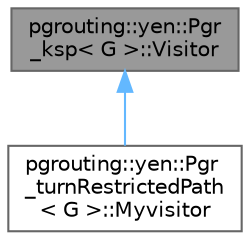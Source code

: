 digraph "pgrouting::yen::Pgr_ksp&lt; G &gt;::Visitor"
{
 // LATEX_PDF_SIZE
  bgcolor="transparent";
  edge [fontname=Helvetica,fontsize=10,labelfontname=Helvetica,labelfontsize=10];
  node [fontname=Helvetica,fontsize=10,shape=box,height=0.2,width=0.4];
  Node1 [id="Node000001",label="pgrouting::yen::Pgr\l_ksp\< G \>::Visitor",height=0.2,width=0.4,color="gray40", fillcolor="grey60", style="filled", fontcolor="black",tooltip=" "];
  Node1 -> Node2 [id="edge1_Node000001_Node000002",dir="back",color="steelblue1",style="solid",tooltip=" "];
  Node2 [id="Node000002",label="pgrouting::yen::Pgr\l_turnRestrictedPath\l\< G \>::Myvisitor",height=0.2,width=0.4,color="gray40", fillcolor="white", style="filled",URL="$classpgrouting_1_1yen_1_1Pgr__turnRestrictedPath_1_1Myvisitor.html",tooltip=" "];
}
